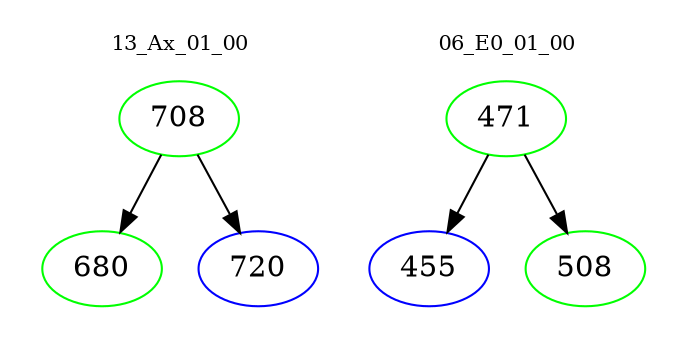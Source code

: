 digraph{
subgraph cluster_0 {
color = white
label = "13_Ax_01_00";
fontsize=10;
T0_708 [label="708", color="green"]
T0_708 -> T0_680 [color="black"]
T0_680 [label="680", color="green"]
T0_708 -> T0_720 [color="black"]
T0_720 [label="720", color="blue"]
}
subgraph cluster_1 {
color = white
label = "06_E0_01_00";
fontsize=10;
T1_471 [label="471", color="green"]
T1_471 -> T1_455 [color="black"]
T1_455 [label="455", color="blue"]
T1_471 -> T1_508 [color="black"]
T1_508 [label="508", color="green"]
}
}
